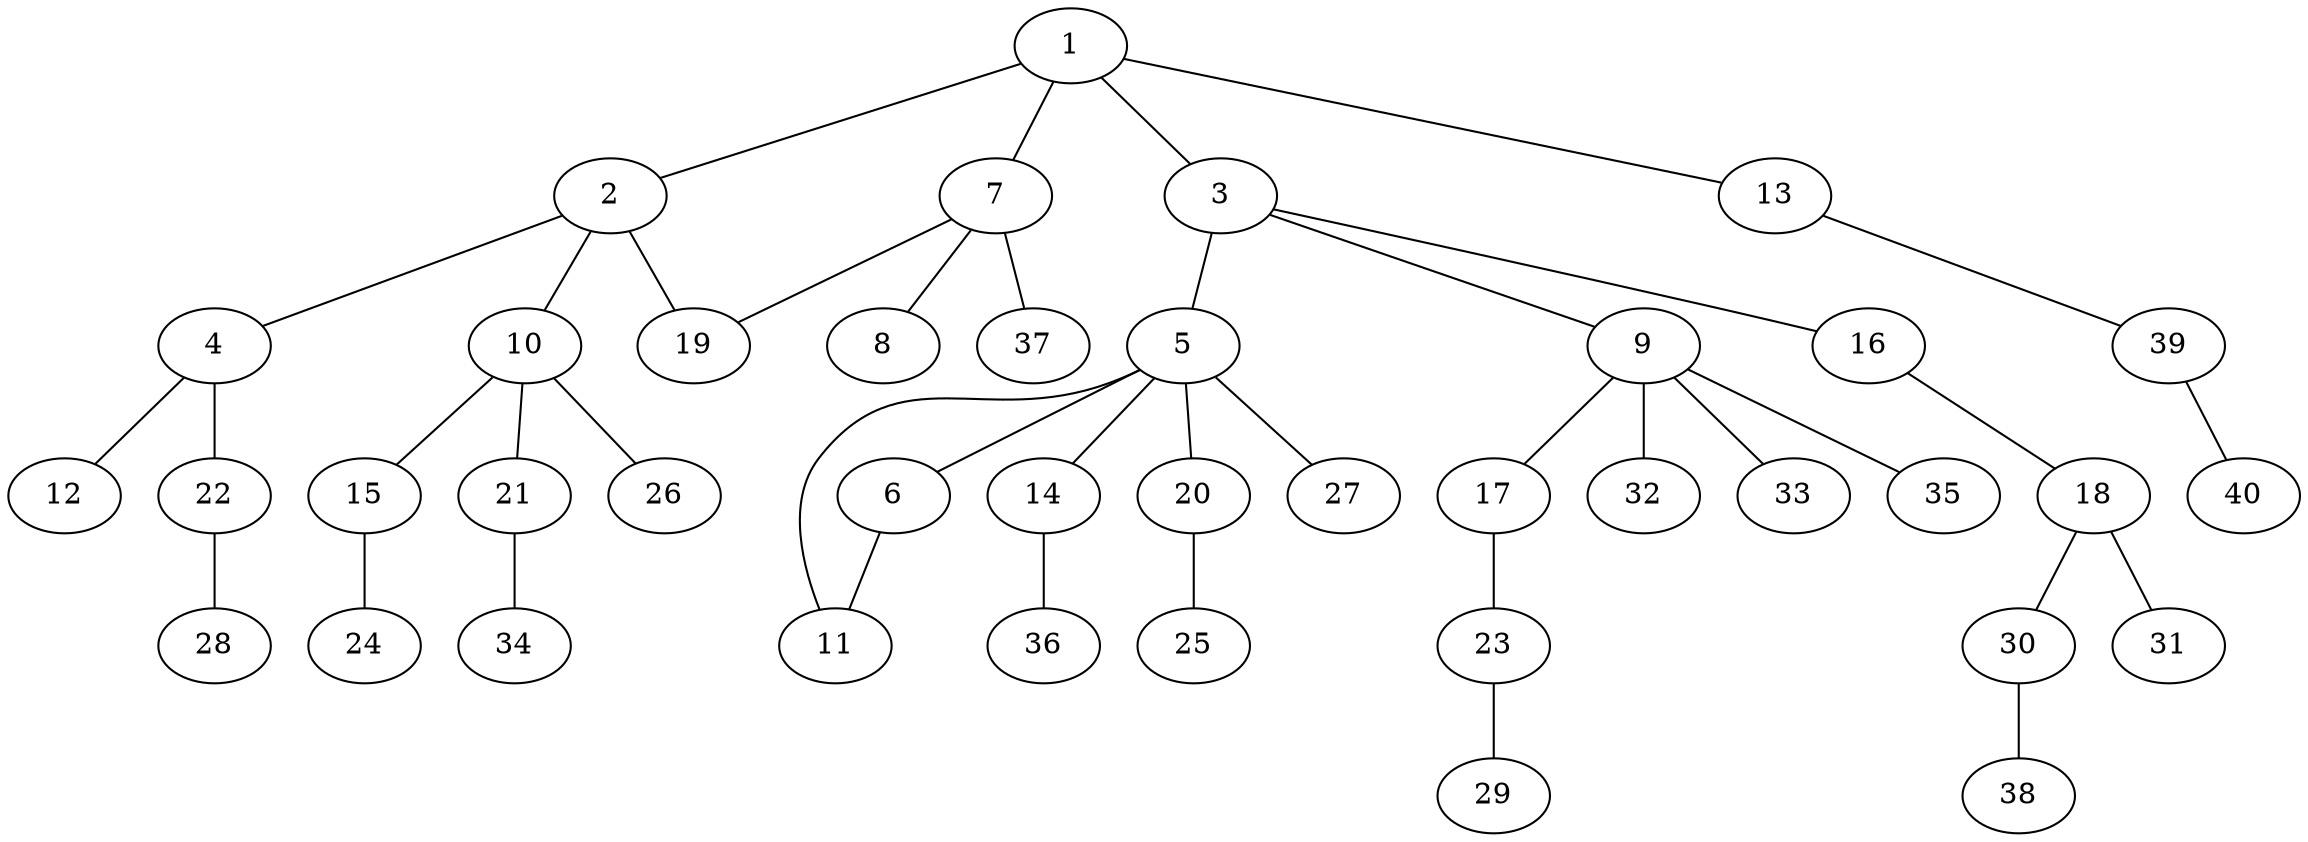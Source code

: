 graph graphname {1--2
1--3
1--7
1--13
2--4
2--10
2--19
3--5
3--9
3--16
4--12
4--22
5--6
5--11
5--14
5--20
5--27
6--11
7--8
7--19
7--37
9--17
9--32
9--33
9--35
10--15
10--21
10--26
13--39
14--36
15--24
16--18
17--23
18--30
18--31
20--25
21--34
22--28
23--29
30--38
39--40
}